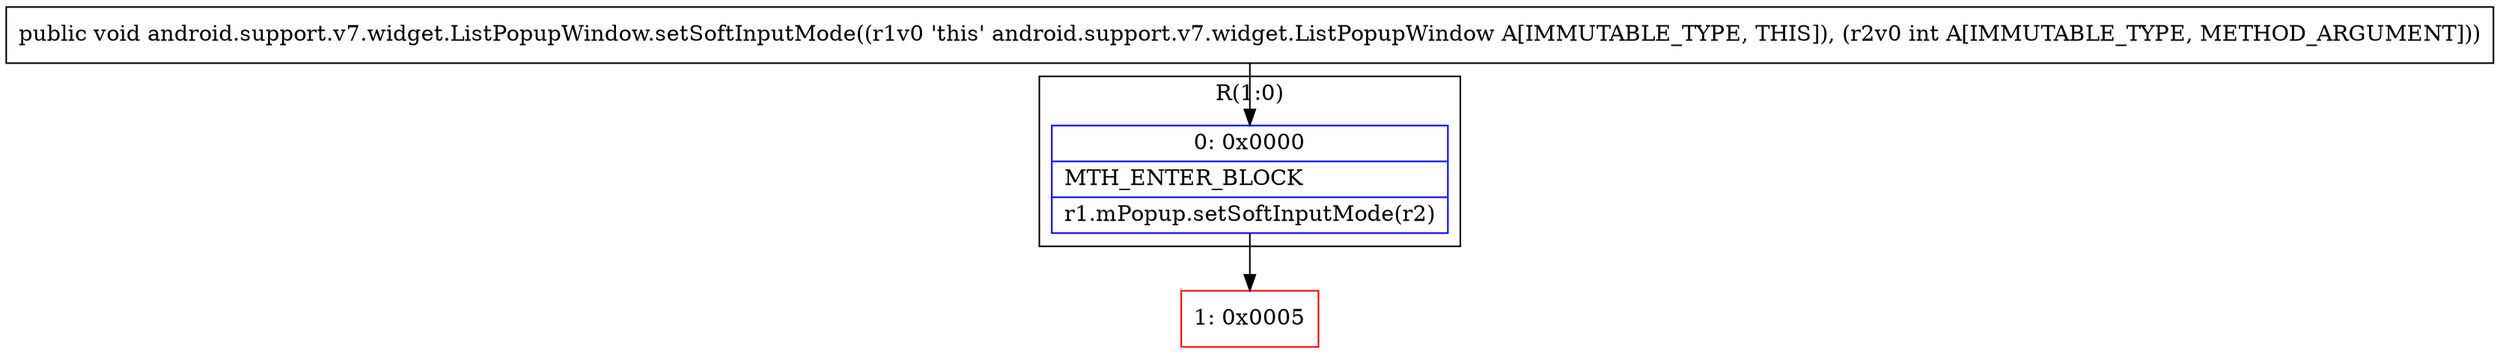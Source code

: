 digraph "CFG forandroid.support.v7.widget.ListPopupWindow.setSoftInputMode(I)V" {
subgraph cluster_Region_1411399971 {
label = "R(1:0)";
node [shape=record,color=blue];
Node_0 [shape=record,label="{0\:\ 0x0000|MTH_ENTER_BLOCK\l|r1.mPopup.setSoftInputMode(r2)\l}"];
}
Node_1 [shape=record,color=red,label="{1\:\ 0x0005}"];
MethodNode[shape=record,label="{public void android.support.v7.widget.ListPopupWindow.setSoftInputMode((r1v0 'this' android.support.v7.widget.ListPopupWindow A[IMMUTABLE_TYPE, THIS]), (r2v0 int A[IMMUTABLE_TYPE, METHOD_ARGUMENT])) }"];
MethodNode -> Node_0;
Node_0 -> Node_1;
}

